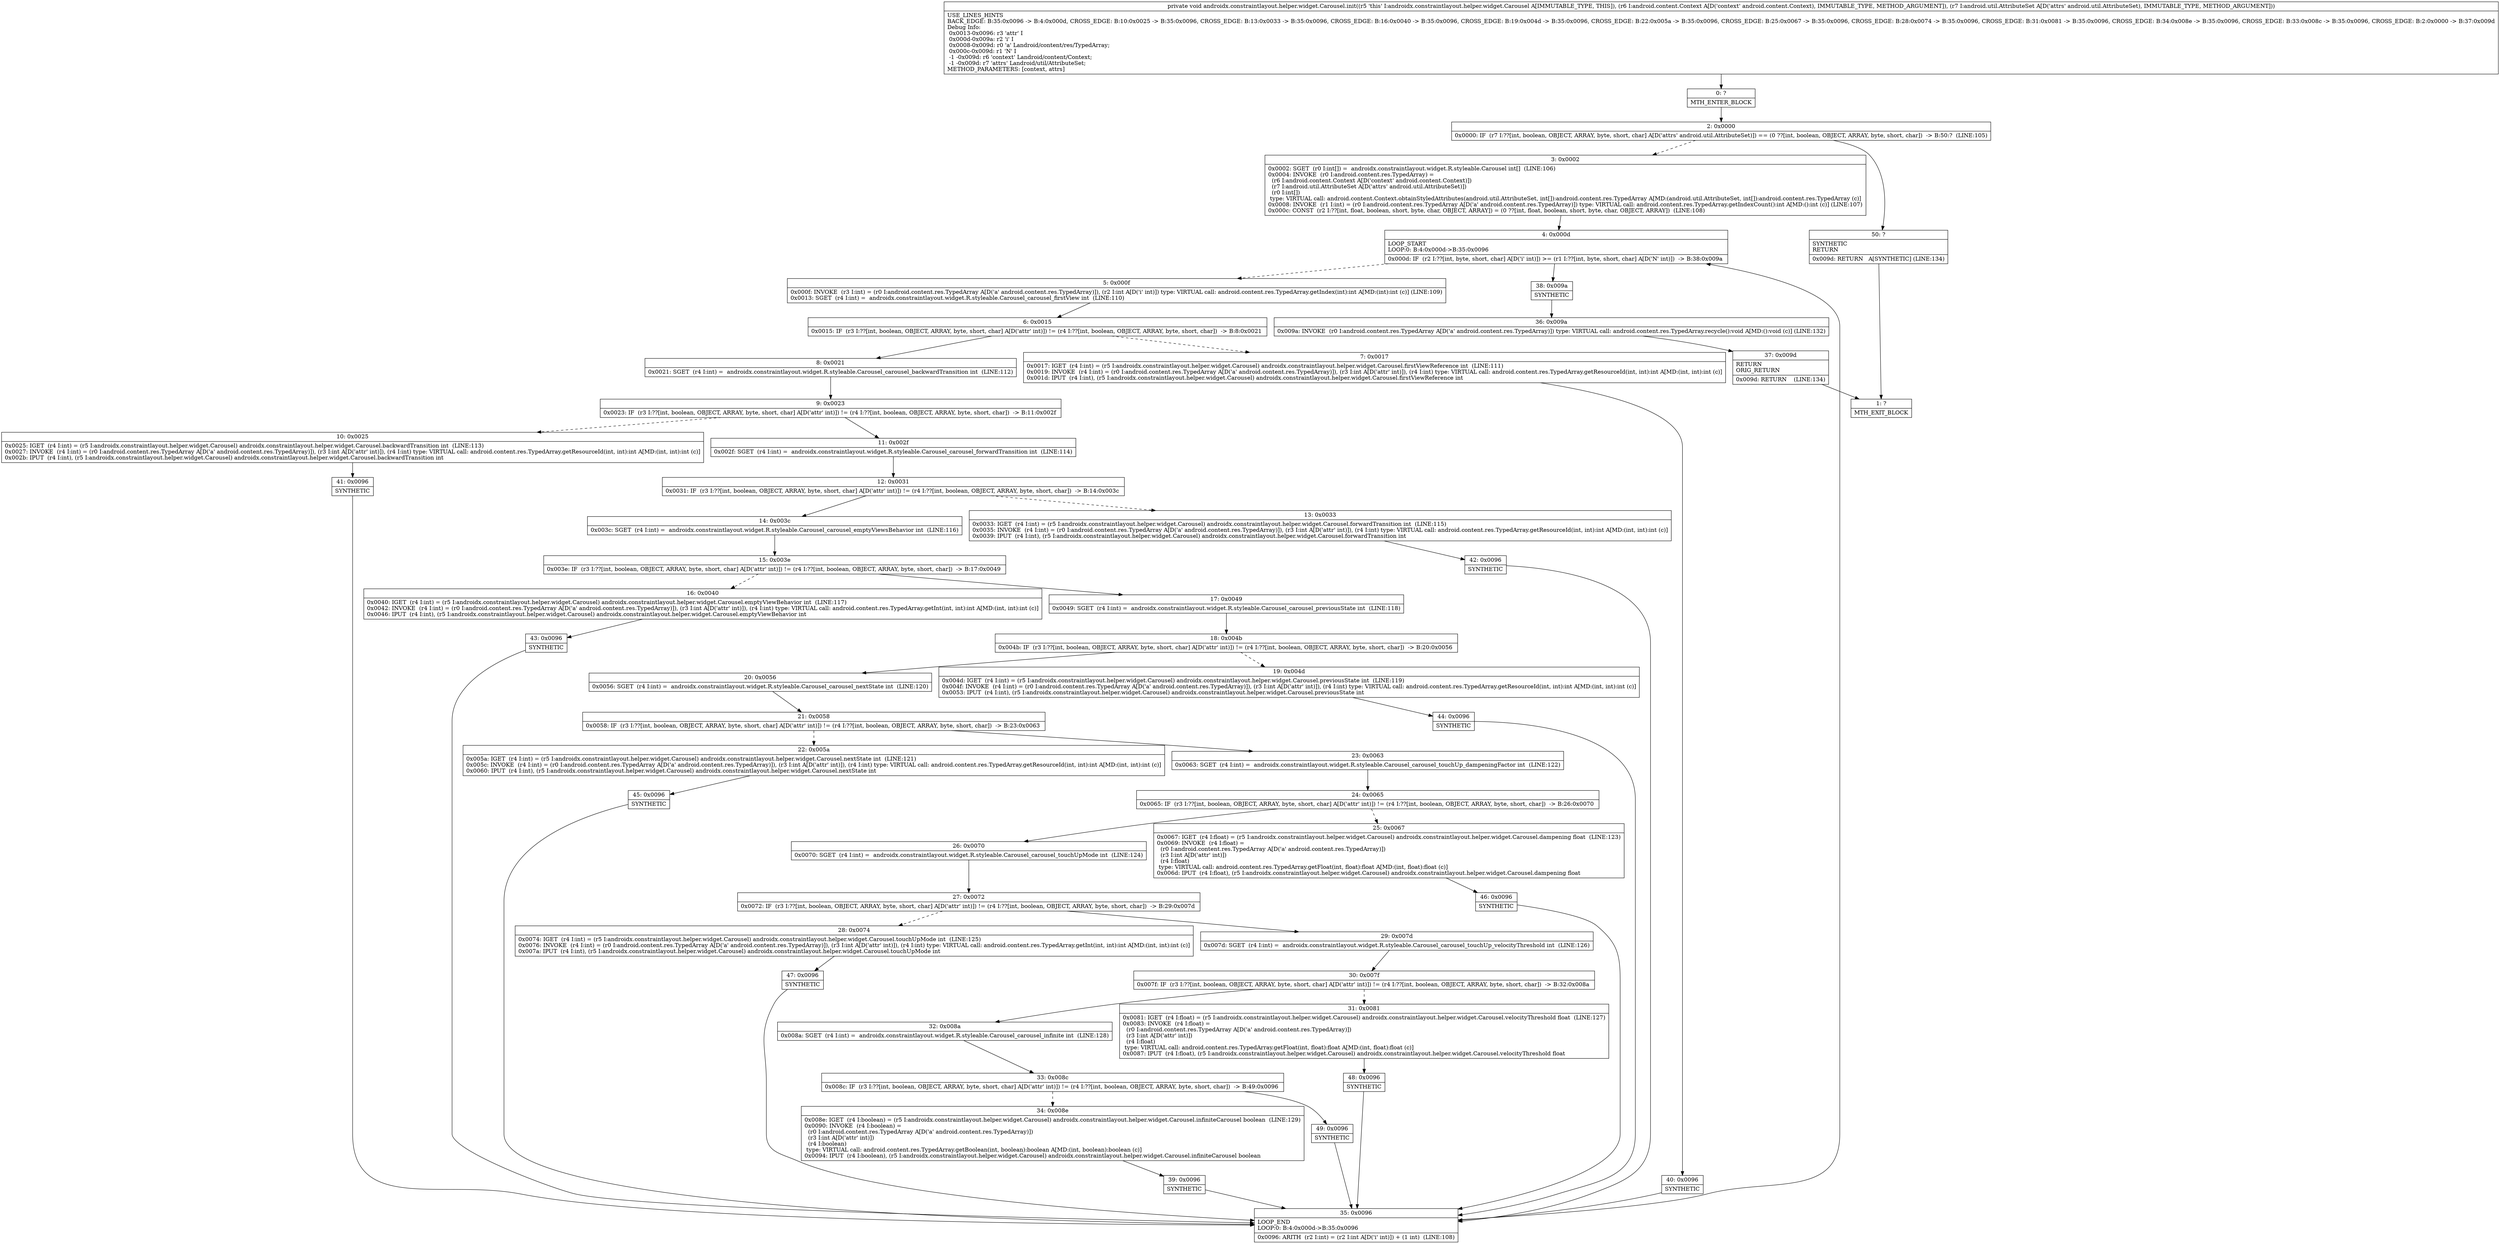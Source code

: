 digraph "CFG forandroidx.constraintlayout.helper.widget.Carousel.init(Landroid\/content\/Context;Landroid\/util\/AttributeSet;)V" {
Node_0 [shape=record,label="{0\:\ ?|MTH_ENTER_BLOCK\l}"];
Node_2 [shape=record,label="{2\:\ 0x0000|0x0000: IF  (r7 I:??[int, boolean, OBJECT, ARRAY, byte, short, char] A[D('attrs' android.util.AttributeSet)]) == (0 ??[int, boolean, OBJECT, ARRAY, byte, short, char])  \-\> B:50:?  (LINE:105)\l}"];
Node_3 [shape=record,label="{3\:\ 0x0002|0x0002: SGET  (r0 I:int[]) =  androidx.constraintlayout.widget.R.styleable.Carousel int[]  (LINE:106)\l0x0004: INVOKE  (r0 I:android.content.res.TypedArray) = \l  (r6 I:android.content.Context A[D('context' android.content.Context)])\l  (r7 I:android.util.AttributeSet A[D('attrs' android.util.AttributeSet)])\l  (r0 I:int[])\l type: VIRTUAL call: android.content.Context.obtainStyledAttributes(android.util.AttributeSet, int[]):android.content.res.TypedArray A[MD:(android.util.AttributeSet, int[]):android.content.res.TypedArray (c)]\l0x0008: INVOKE  (r1 I:int) = (r0 I:android.content.res.TypedArray A[D('a' android.content.res.TypedArray)]) type: VIRTUAL call: android.content.res.TypedArray.getIndexCount():int A[MD:():int (c)] (LINE:107)\l0x000c: CONST  (r2 I:??[int, float, boolean, short, byte, char, OBJECT, ARRAY]) = (0 ??[int, float, boolean, short, byte, char, OBJECT, ARRAY])  (LINE:108)\l}"];
Node_4 [shape=record,label="{4\:\ 0x000d|LOOP_START\lLOOP:0: B:4:0x000d\-\>B:35:0x0096\l|0x000d: IF  (r2 I:??[int, byte, short, char] A[D('i' int)]) \>= (r1 I:??[int, byte, short, char] A[D('N' int)])  \-\> B:38:0x009a \l}"];
Node_5 [shape=record,label="{5\:\ 0x000f|0x000f: INVOKE  (r3 I:int) = (r0 I:android.content.res.TypedArray A[D('a' android.content.res.TypedArray)]), (r2 I:int A[D('i' int)]) type: VIRTUAL call: android.content.res.TypedArray.getIndex(int):int A[MD:(int):int (c)] (LINE:109)\l0x0013: SGET  (r4 I:int) =  androidx.constraintlayout.widget.R.styleable.Carousel_carousel_firstView int  (LINE:110)\l}"];
Node_6 [shape=record,label="{6\:\ 0x0015|0x0015: IF  (r3 I:??[int, boolean, OBJECT, ARRAY, byte, short, char] A[D('attr' int)]) != (r4 I:??[int, boolean, OBJECT, ARRAY, byte, short, char])  \-\> B:8:0x0021 \l}"];
Node_7 [shape=record,label="{7\:\ 0x0017|0x0017: IGET  (r4 I:int) = (r5 I:androidx.constraintlayout.helper.widget.Carousel) androidx.constraintlayout.helper.widget.Carousel.firstViewReference int  (LINE:111)\l0x0019: INVOKE  (r4 I:int) = (r0 I:android.content.res.TypedArray A[D('a' android.content.res.TypedArray)]), (r3 I:int A[D('attr' int)]), (r4 I:int) type: VIRTUAL call: android.content.res.TypedArray.getResourceId(int, int):int A[MD:(int, int):int (c)]\l0x001d: IPUT  (r4 I:int), (r5 I:androidx.constraintlayout.helper.widget.Carousel) androidx.constraintlayout.helper.widget.Carousel.firstViewReference int \l}"];
Node_40 [shape=record,label="{40\:\ 0x0096|SYNTHETIC\l}"];
Node_35 [shape=record,label="{35\:\ 0x0096|LOOP_END\lLOOP:0: B:4:0x000d\-\>B:35:0x0096\l|0x0096: ARITH  (r2 I:int) = (r2 I:int A[D('i' int)]) + (1 int)  (LINE:108)\l}"];
Node_8 [shape=record,label="{8\:\ 0x0021|0x0021: SGET  (r4 I:int) =  androidx.constraintlayout.widget.R.styleable.Carousel_carousel_backwardTransition int  (LINE:112)\l}"];
Node_9 [shape=record,label="{9\:\ 0x0023|0x0023: IF  (r3 I:??[int, boolean, OBJECT, ARRAY, byte, short, char] A[D('attr' int)]) != (r4 I:??[int, boolean, OBJECT, ARRAY, byte, short, char])  \-\> B:11:0x002f \l}"];
Node_10 [shape=record,label="{10\:\ 0x0025|0x0025: IGET  (r4 I:int) = (r5 I:androidx.constraintlayout.helper.widget.Carousel) androidx.constraintlayout.helper.widget.Carousel.backwardTransition int  (LINE:113)\l0x0027: INVOKE  (r4 I:int) = (r0 I:android.content.res.TypedArray A[D('a' android.content.res.TypedArray)]), (r3 I:int A[D('attr' int)]), (r4 I:int) type: VIRTUAL call: android.content.res.TypedArray.getResourceId(int, int):int A[MD:(int, int):int (c)]\l0x002b: IPUT  (r4 I:int), (r5 I:androidx.constraintlayout.helper.widget.Carousel) androidx.constraintlayout.helper.widget.Carousel.backwardTransition int \l}"];
Node_41 [shape=record,label="{41\:\ 0x0096|SYNTHETIC\l}"];
Node_11 [shape=record,label="{11\:\ 0x002f|0x002f: SGET  (r4 I:int) =  androidx.constraintlayout.widget.R.styleable.Carousel_carousel_forwardTransition int  (LINE:114)\l}"];
Node_12 [shape=record,label="{12\:\ 0x0031|0x0031: IF  (r3 I:??[int, boolean, OBJECT, ARRAY, byte, short, char] A[D('attr' int)]) != (r4 I:??[int, boolean, OBJECT, ARRAY, byte, short, char])  \-\> B:14:0x003c \l}"];
Node_13 [shape=record,label="{13\:\ 0x0033|0x0033: IGET  (r4 I:int) = (r5 I:androidx.constraintlayout.helper.widget.Carousel) androidx.constraintlayout.helper.widget.Carousel.forwardTransition int  (LINE:115)\l0x0035: INVOKE  (r4 I:int) = (r0 I:android.content.res.TypedArray A[D('a' android.content.res.TypedArray)]), (r3 I:int A[D('attr' int)]), (r4 I:int) type: VIRTUAL call: android.content.res.TypedArray.getResourceId(int, int):int A[MD:(int, int):int (c)]\l0x0039: IPUT  (r4 I:int), (r5 I:androidx.constraintlayout.helper.widget.Carousel) androidx.constraintlayout.helper.widget.Carousel.forwardTransition int \l}"];
Node_42 [shape=record,label="{42\:\ 0x0096|SYNTHETIC\l}"];
Node_14 [shape=record,label="{14\:\ 0x003c|0x003c: SGET  (r4 I:int) =  androidx.constraintlayout.widget.R.styleable.Carousel_carousel_emptyViewsBehavior int  (LINE:116)\l}"];
Node_15 [shape=record,label="{15\:\ 0x003e|0x003e: IF  (r3 I:??[int, boolean, OBJECT, ARRAY, byte, short, char] A[D('attr' int)]) != (r4 I:??[int, boolean, OBJECT, ARRAY, byte, short, char])  \-\> B:17:0x0049 \l}"];
Node_16 [shape=record,label="{16\:\ 0x0040|0x0040: IGET  (r4 I:int) = (r5 I:androidx.constraintlayout.helper.widget.Carousel) androidx.constraintlayout.helper.widget.Carousel.emptyViewBehavior int  (LINE:117)\l0x0042: INVOKE  (r4 I:int) = (r0 I:android.content.res.TypedArray A[D('a' android.content.res.TypedArray)]), (r3 I:int A[D('attr' int)]), (r4 I:int) type: VIRTUAL call: android.content.res.TypedArray.getInt(int, int):int A[MD:(int, int):int (c)]\l0x0046: IPUT  (r4 I:int), (r5 I:androidx.constraintlayout.helper.widget.Carousel) androidx.constraintlayout.helper.widget.Carousel.emptyViewBehavior int \l}"];
Node_43 [shape=record,label="{43\:\ 0x0096|SYNTHETIC\l}"];
Node_17 [shape=record,label="{17\:\ 0x0049|0x0049: SGET  (r4 I:int) =  androidx.constraintlayout.widget.R.styleable.Carousel_carousel_previousState int  (LINE:118)\l}"];
Node_18 [shape=record,label="{18\:\ 0x004b|0x004b: IF  (r3 I:??[int, boolean, OBJECT, ARRAY, byte, short, char] A[D('attr' int)]) != (r4 I:??[int, boolean, OBJECT, ARRAY, byte, short, char])  \-\> B:20:0x0056 \l}"];
Node_19 [shape=record,label="{19\:\ 0x004d|0x004d: IGET  (r4 I:int) = (r5 I:androidx.constraintlayout.helper.widget.Carousel) androidx.constraintlayout.helper.widget.Carousel.previousState int  (LINE:119)\l0x004f: INVOKE  (r4 I:int) = (r0 I:android.content.res.TypedArray A[D('a' android.content.res.TypedArray)]), (r3 I:int A[D('attr' int)]), (r4 I:int) type: VIRTUAL call: android.content.res.TypedArray.getResourceId(int, int):int A[MD:(int, int):int (c)]\l0x0053: IPUT  (r4 I:int), (r5 I:androidx.constraintlayout.helper.widget.Carousel) androidx.constraintlayout.helper.widget.Carousel.previousState int \l}"];
Node_44 [shape=record,label="{44\:\ 0x0096|SYNTHETIC\l}"];
Node_20 [shape=record,label="{20\:\ 0x0056|0x0056: SGET  (r4 I:int) =  androidx.constraintlayout.widget.R.styleable.Carousel_carousel_nextState int  (LINE:120)\l}"];
Node_21 [shape=record,label="{21\:\ 0x0058|0x0058: IF  (r3 I:??[int, boolean, OBJECT, ARRAY, byte, short, char] A[D('attr' int)]) != (r4 I:??[int, boolean, OBJECT, ARRAY, byte, short, char])  \-\> B:23:0x0063 \l}"];
Node_22 [shape=record,label="{22\:\ 0x005a|0x005a: IGET  (r4 I:int) = (r5 I:androidx.constraintlayout.helper.widget.Carousel) androidx.constraintlayout.helper.widget.Carousel.nextState int  (LINE:121)\l0x005c: INVOKE  (r4 I:int) = (r0 I:android.content.res.TypedArray A[D('a' android.content.res.TypedArray)]), (r3 I:int A[D('attr' int)]), (r4 I:int) type: VIRTUAL call: android.content.res.TypedArray.getResourceId(int, int):int A[MD:(int, int):int (c)]\l0x0060: IPUT  (r4 I:int), (r5 I:androidx.constraintlayout.helper.widget.Carousel) androidx.constraintlayout.helper.widget.Carousel.nextState int \l}"];
Node_45 [shape=record,label="{45\:\ 0x0096|SYNTHETIC\l}"];
Node_23 [shape=record,label="{23\:\ 0x0063|0x0063: SGET  (r4 I:int) =  androidx.constraintlayout.widget.R.styleable.Carousel_carousel_touchUp_dampeningFactor int  (LINE:122)\l}"];
Node_24 [shape=record,label="{24\:\ 0x0065|0x0065: IF  (r3 I:??[int, boolean, OBJECT, ARRAY, byte, short, char] A[D('attr' int)]) != (r4 I:??[int, boolean, OBJECT, ARRAY, byte, short, char])  \-\> B:26:0x0070 \l}"];
Node_25 [shape=record,label="{25\:\ 0x0067|0x0067: IGET  (r4 I:float) = (r5 I:androidx.constraintlayout.helper.widget.Carousel) androidx.constraintlayout.helper.widget.Carousel.dampening float  (LINE:123)\l0x0069: INVOKE  (r4 I:float) = \l  (r0 I:android.content.res.TypedArray A[D('a' android.content.res.TypedArray)])\l  (r3 I:int A[D('attr' int)])\l  (r4 I:float)\l type: VIRTUAL call: android.content.res.TypedArray.getFloat(int, float):float A[MD:(int, float):float (c)]\l0x006d: IPUT  (r4 I:float), (r5 I:androidx.constraintlayout.helper.widget.Carousel) androidx.constraintlayout.helper.widget.Carousel.dampening float \l}"];
Node_46 [shape=record,label="{46\:\ 0x0096|SYNTHETIC\l}"];
Node_26 [shape=record,label="{26\:\ 0x0070|0x0070: SGET  (r4 I:int) =  androidx.constraintlayout.widget.R.styleable.Carousel_carousel_touchUpMode int  (LINE:124)\l}"];
Node_27 [shape=record,label="{27\:\ 0x0072|0x0072: IF  (r3 I:??[int, boolean, OBJECT, ARRAY, byte, short, char] A[D('attr' int)]) != (r4 I:??[int, boolean, OBJECT, ARRAY, byte, short, char])  \-\> B:29:0x007d \l}"];
Node_28 [shape=record,label="{28\:\ 0x0074|0x0074: IGET  (r4 I:int) = (r5 I:androidx.constraintlayout.helper.widget.Carousel) androidx.constraintlayout.helper.widget.Carousel.touchUpMode int  (LINE:125)\l0x0076: INVOKE  (r4 I:int) = (r0 I:android.content.res.TypedArray A[D('a' android.content.res.TypedArray)]), (r3 I:int A[D('attr' int)]), (r4 I:int) type: VIRTUAL call: android.content.res.TypedArray.getInt(int, int):int A[MD:(int, int):int (c)]\l0x007a: IPUT  (r4 I:int), (r5 I:androidx.constraintlayout.helper.widget.Carousel) androidx.constraintlayout.helper.widget.Carousel.touchUpMode int \l}"];
Node_47 [shape=record,label="{47\:\ 0x0096|SYNTHETIC\l}"];
Node_29 [shape=record,label="{29\:\ 0x007d|0x007d: SGET  (r4 I:int) =  androidx.constraintlayout.widget.R.styleable.Carousel_carousel_touchUp_velocityThreshold int  (LINE:126)\l}"];
Node_30 [shape=record,label="{30\:\ 0x007f|0x007f: IF  (r3 I:??[int, boolean, OBJECT, ARRAY, byte, short, char] A[D('attr' int)]) != (r4 I:??[int, boolean, OBJECT, ARRAY, byte, short, char])  \-\> B:32:0x008a \l}"];
Node_31 [shape=record,label="{31\:\ 0x0081|0x0081: IGET  (r4 I:float) = (r5 I:androidx.constraintlayout.helper.widget.Carousel) androidx.constraintlayout.helper.widget.Carousel.velocityThreshold float  (LINE:127)\l0x0083: INVOKE  (r4 I:float) = \l  (r0 I:android.content.res.TypedArray A[D('a' android.content.res.TypedArray)])\l  (r3 I:int A[D('attr' int)])\l  (r4 I:float)\l type: VIRTUAL call: android.content.res.TypedArray.getFloat(int, float):float A[MD:(int, float):float (c)]\l0x0087: IPUT  (r4 I:float), (r5 I:androidx.constraintlayout.helper.widget.Carousel) androidx.constraintlayout.helper.widget.Carousel.velocityThreshold float \l}"];
Node_48 [shape=record,label="{48\:\ 0x0096|SYNTHETIC\l}"];
Node_32 [shape=record,label="{32\:\ 0x008a|0x008a: SGET  (r4 I:int) =  androidx.constraintlayout.widget.R.styleable.Carousel_carousel_infinite int  (LINE:128)\l}"];
Node_33 [shape=record,label="{33\:\ 0x008c|0x008c: IF  (r3 I:??[int, boolean, OBJECT, ARRAY, byte, short, char] A[D('attr' int)]) != (r4 I:??[int, boolean, OBJECT, ARRAY, byte, short, char])  \-\> B:49:0x0096 \l}"];
Node_34 [shape=record,label="{34\:\ 0x008e|0x008e: IGET  (r4 I:boolean) = (r5 I:androidx.constraintlayout.helper.widget.Carousel) androidx.constraintlayout.helper.widget.Carousel.infiniteCarousel boolean  (LINE:129)\l0x0090: INVOKE  (r4 I:boolean) = \l  (r0 I:android.content.res.TypedArray A[D('a' android.content.res.TypedArray)])\l  (r3 I:int A[D('attr' int)])\l  (r4 I:boolean)\l type: VIRTUAL call: android.content.res.TypedArray.getBoolean(int, boolean):boolean A[MD:(int, boolean):boolean (c)]\l0x0094: IPUT  (r4 I:boolean), (r5 I:androidx.constraintlayout.helper.widget.Carousel) androidx.constraintlayout.helper.widget.Carousel.infiniteCarousel boolean \l}"];
Node_39 [shape=record,label="{39\:\ 0x0096|SYNTHETIC\l}"];
Node_49 [shape=record,label="{49\:\ 0x0096|SYNTHETIC\l}"];
Node_38 [shape=record,label="{38\:\ 0x009a|SYNTHETIC\l}"];
Node_36 [shape=record,label="{36\:\ 0x009a|0x009a: INVOKE  (r0 I:android.content.res.TypedArray A[D('a' android.content.res.TypedArray)]) type: VIRTUAL call: android.content.res.TypedArray.recycle():void A[MD:():void (c)] (LINE:132)\l}"];
Node_37 [shape=record,label="{37\:\ 0x009d|RETURN\lORIG_RETURN\l|0x009d: RETURN    (LINE:134)\l}"];
Node_1 [shape=record,label="{1\:\ ?|MTH_EXIT_BLOCK\l}"];
Node_50 [shape=record,label="{50\:\ ?|SYNTHETIC\lRETURN\l|0x009d: RETURN   A[SYNTHETIC] (LINE:134)\l}"];
MethodNode[shape=record,label="{private void androidx.constraintlayout.helper.widget.Carousel.init((r5 'this' I:androidx.constraintlayout.helper.widget.Carousel A[IMMUTABLE_TYPE, THIS]), (r6 I:android.content.Context A[D('context' android.content.Context), IMMUTABLE_TYPE, METHOD_ARGUMENT]), (r7 I:android.util.AttributeSet A[D('attrs' android.util.AttributeSet), IMMUTABLE_TYPE, METHOD_ARGUMENT]))  | USE_LINES_HINTS\lBACK_EDGE: B:35:0x0096 \-\> B:4:0x000d, CROSS_EDGE: B:10:0x0025 \-\> B:35:0x0096, CROSS_EDGE: B:13:0x0033 \-\> B:35:0x0096, CROSS_EDGE: B:16:0x0040 \-\> B:35:0x0096, CROSS_EDGE: B:19:0x004d \-\> B:35:0x0096, CROSS_EDGE: B:22:0x005a \-\> B:35:0x0096, CROSS_EDGE: B:25:0x0067 \-\> B:35:0x0096, CROSS_EDGE: B:28:0x0074 \-\> B:35:0x0096, CROSS_EDGE: B:31:0x0081 \-\> B:35:0x0096, CROSS_EDGE: B:34:0x008e \-\> B:35:0x0096, CROSS_EDGE: B:33:0x008c \-\> B:35:0x0096, CROSS_EDGE: B:2:0x0000 \-\> B:37:0x009d\lDebug Info:\l  0x0013\-0x0096: r3 'attr' I\l  0x000d\-0x009a: r2 'i' I\l  0x0008\-0x009d: r0 'a' Landroid\/content\/res\/TypedArray;\l  0x000c\-0x009d: r1 'N' I\l  \-1 \-0x009d: r6 'context' Landroid\/content\/Context;\l  \-1 \-0x009d: r7 'attrs' Landroid\/util\/AttributeSet;\lMETHOD_PARAMETERS: [context, attrs]\l}"];
MethodNode -> Node_0;Node_0 -> Node_2;
Node_2 -> Node_3[style=dashed];
Node_2 -> Node_50;
Node_3 -> Node_4;
Node_4 -> Node_5[style=dashed];
Node_4 -> Node_38;
Node_5 -> Node_6;
Node_6 -> Node_7[style=dashed];
Node_6 -> Node_8;
Node_7 -> Node_40;
Node_40 -> Node_35;
Node_35 -> Node_4;
Node_8 -> Node_9;
Node_9 -> Node_10[style=dashed];
Node_9 -> Node_11;
Node_10 -> Node_41;
Node_41 -> Node_35;
Node_11 -> Node_12;
Node_12 -> Node_13[style=dashed];
Node_12 -> Node_14;
Node_13 -> Node_42;
Node_42 -> Node_35;
Node_14 -> Node_15;
Node_15 -> Node_16[style=dashed];
Node_15 -> Node_17;
Node_16 -> Node_43;
Node_43 -> Node_35;
Node_17 -> Node_18;
Node_18 -> Node_19[style=dashed];
Node_18 -> Node_20;
Node_19 -> Node_44;
Node_44 -> Node_35;
Node_20 -> Node_21;
Node_21 -> Node_22[style=dashed];
Node_21 -> Node_23;
Node_22 -> Node_45;
Node_45 -> Node_35;
Node_23 -> Node_24;
Node_24 -> Node_25[style=dashed];
Node_24 -> Node_26;
Node_25 -> Node_46;
Node_46 -> Node_35;
Node_26 -> Node_27;
Node_27 -> Node_28[style=dashed];
Node_27 -> Node_29;
Node_28 -> Node_47;
Node_47 -> Node_35;
Node_29 -> Node_30;
Node_30 -> Node_31[style=dashed];
Node_30 -> Node_32;
Node_31 -> Node_48;
Node_48 -> Node_35;
Node_32 -> Node_33;
Node_33 -> Node_34[style=dashed];
Node_33 -> Node_49;
Node_34 -> Node_39;
Node_39 -> Node_35;
Node_49 -> Node_35;
Node_38 -> Node_36;
Node_36 -> Node_37;
Node_37 -> Node_1;
Node_50 -> Node_1;
}


